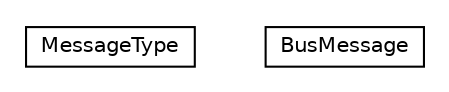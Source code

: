 #!/usr/local/bin/dot
#
# Class diagram 
# Generated by UMLGraph version R5_6-24-gf6e263 (http://www.umlgraph.org/)
#

digraph G {
	edge [fontname="Helvetica",fontsize=10,labelfontname="Helvetica",labelfontsize=10];
	node [fontname="Helvetica",fontsize=10,shape=plaintext];
	nodesep=0.25;
	ranksep=0.5;
	// org.universAAL.middleware.bus.msg.MessageType
	c38300 [label=<<table title="org.universAAL.middleware.bus.msg.MessageType" border="0" cellborder="1" cellspacing="0" cellpadding="2" port="p" href="./MessageType.html">
		<tr><td><table border="0" cellspacing="0" cellpadding="1">
<tr><td align="center" balign="center"> MessageType </td></tr>
		</table></td></tr>
		</table>>, URL="./MessageType.html", fontname="Helvetica", fontcolor="black", fontsize=10.0];
	// org.universAAL.middleware.bus.msg.BusMessage
	c38301 [label=<<table title="org.universAAL.middleware.bus.msg.BusMessage" border="0" cellborder="1" cellspacing="0" cellpadding="2" port="p" href="./BusMessage.html">
		<tr><td><table border="0" cellspacing="0" cellpadding="1">
<tr><td align="center" balign="center"> BusMessage </td></tr>
		</table></td></tr>
		</table>>, URL="./BusMessage.html", fontname="Helvetica", fontcolor="black", fontsize=10.0];
}

